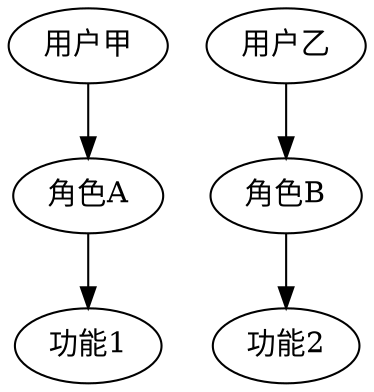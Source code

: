 digraph rbac {
    userA [label="用户甲"]
    userB [label="用户乙"]
    roleA [label="角色A"]
    roleB [label="角色B"]
    op1 [label="功能1"]
    op2 [label="功能2"]

    userA -> roleA
    roleA -> op1
    userB -> roleB
    roleB -> op2
}